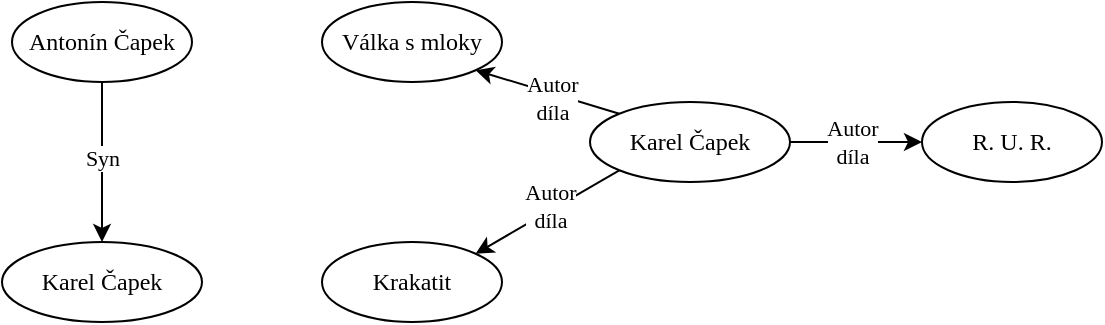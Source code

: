 <mxfile version="13.4.2" type="device"><diagram id="F8xF6jforhScpD-NTqAT" name="Page-1"><mxGraphModel dx="1422" dy="790" grid="1" gridSize="10" guides="1" tooltips="1" connect="1" arrows="1" fold="1" page="1" pageScale="1" pageWidth="827" pageHeight="1169" math="0" shadow="0" extFonts="CMU Sans Serif Roman^https://www.fontsquirrel.com/fonts/download/computer-modern"><root><mxCell id="0"/><mxCell id="1" parent="0"/><mxCell id="qtjqrWJ9Cp7q9van1VQO-15" style="edgeStyle=none;rounded=0;orthogonalLoop=1;jettySize=auto;html=1;entryX=0;entryY=0.5;entryDx=0;entryDy=0;exitX=1;exitY=0.5;exitDx=0;exitDy=0;fontFamily=CMU Sans Serif Roman;" edge="1" parent="1" source="qtjqrWJ9Cp7q9van1VQO-1" target="qtjqrWJ9Cp7q9van1VQO-14"><mxGeometry relative="1" as="geometry"><mxPoint x="510.0" y="159.66" as="sourcePoint"/><mxPoint x="580.0" y="160" as="targetPoint"/></mxGeometry></mxCell><mxCell id="qtjqrWJ9Cp7q9van1VQO-16" value="Autor&lt;br&gt;díla" style="edgeLabel;html=1;align=center;verticalAlign=middle;resizable=0;points=[];fontFamily=CMU Sans Serif Roman;" vertex="1" connectable="0" parent="qtjqrWJ9Cp7q9van1VQO-15"><mxGeometry x="0.313" relative="1" as="geometry"><mxPoint x="-12.41" as="offset"/></mxGeometry></mxCell><mxCell id="qtjqrWJ9Cp7q9van1VQO-1" value="Karel Čapek" style="ellipse;whiteSpace=wrap;html=1;fontFamily=CMU Sans Serif Roman;" vertex="1" parent="1"><mxGeometry x="424" y="140" width="100" height="40" as="geometry"/></mxCell><mxCell id="qtjqrWJ9Cp7q9van1VQO-14" value="R. U. R." style="ellipse;whiteSpace=wrap;html=1;fontFamily=CMU Sans Serif Roman;" vertex="1" parent="1"><mxGeometry x="590" y="140" width="90" height="40" as="geometry"/></mxCell><mxCell id="qtjqrWJ9Cp7q9van1VQO-17" value="Krakatit" style="ellipse;whiteSpace=wrap;html=1;fontFamily=CMU Sans Serif Roman;" vertex="1" parent="1"><mxGeometry x="290" y="210" width="90" height="40" as="geometry"/></mxCell><mxCell id="qtjqrWJ9Cp7q9van1VQO-18" style="edgeStyle=none;rounded=0;orthogonalLoop=1;jettySize=auto;html=1;exitX=0;exitY=1;exitDx=0;exitDy=0;entryX=1;entryY=0;entryDx=0;entryDy=0;fontFamily=CMU Sans Serif Roman;" edge="1" parent="1" source="qtjqrWJ9Cp7q9van1VQO-1" target="qtjqrWJ9Cp7q9van1VQO-17"><mxGeometry relative="1" as="geometry"><mxPoint x="460" y="200" as="sourcePoint"/><mxPoint x="475" y="270" as="targetPoint"/></mxGeometry></mxCell><mxCell id="qtjqrWJ9Cp7q9van1VQO-19" value="Autor&lt;br&gt;díla" style="edgeLabel;html=1;align=center;verticalAlign=middle;resizable=0;points=[];fontFamily=CMU Sans Serif Roman;" vertex="1" connectable="0" parent="qtjqrWJ9Cp7q9van1VQO-18"><mxGeometry x="0.313" relative="1" as="geometry"><mxPoint x="12.36" y="-9.27" as="offset"/></mxGeometry></mxCell><mxCell id="qtjqrWJ9Cp7q9van1VQO-20" value="Válka s mloky" style="ellipse;whiteSpace=wrap;html=1;fontFamily=CMU Sans Serif Roman;" vertex="1" parent="1"><mxGeometry x="290" y="90" width="90" height="40" as="geometry"/></mxCell><mxCell id="qtjqrWJ9Cp7q9van1VQO-21" style="edgeStyle=none;rounded=0;orthogonalLoop=1;jettySize=auto;html=1;exitX=0;exitY=0;exitDx=0;exitDy=0;entryX=1;entryY=1;entryDx=0;entryDy=0;fontFamily=CMU Sans Serif Roman;" edge="1" parent="1" source="qtjqrWJ9Cp7q9van1VQO-1" target="qtjqrWJ9Cp7q9van1VQO-20"><mxGeometry relative="1" as="geometry"><mxPoint x="350.0" y="187.32" as="sourcePoint"/><mxPoint x="267.7" y="250" as="targetPoint"/></mxGeometry></mxCell><mxCell id="qtjqrWJ9Cp7q9van1VQO-22" value="Autor&lt;br&gt;díla" style="edgeLabel;html=1;align=center;verticalAlign=middle;resizable=0;points=[];fontFamily=CMU Sans Serif Roman;" vertex="1" connectable="0" parent="qtjqrWJ9Cp7q9van1VQO-21"><mxGeometry x="0.313" relative="1" as="geometry"><mxPoint x="13.62" y="5.79" as="offset"/></mxGeometry></mxCell><mxCell id="qtjqrWJ9Cp7q9van1VQO-31" value="Karel Čapek" style="ellipse;whiteSpace=wrap;html=1;fontFamily=CMU Sans Serif Roman;" vertex="1" parent="1"><mxGeometry x="130" y="210" width="100" height="40" as="geometry"/></mxCell><mxCell id="qtjqrWJ9Cp7q9van1VQO-34" style="edgeStyle=none;rounded=0;orthogonalLoop=1;jettySize=auto;html=1;exitX=0.5;exitY=1;exitDx=0;exitDy=0;fontFamily=CMU Sans Serif Roman;entryX=0.5;entryY=0;entryDx=0;entryDy=0;" edge="1" parent="1" source="qtjqrWJ9Cp7q9van1VQO-36" target="qtjqrWJ9Cp7q9van1VQO-31"><mxGeometry relative="1" as="geometry"><mxPoint x="180" y="188" as="targetPoint"/></mxGeometry></mxCell><mxCell id="qtjqrWJ9Cp7q9van1VQO-35" value="Syn" style="edgeLabel;html=1;align=center;verticalAlign=middle;resizable=0;points=[];fontFamily=CMU Sans Serif Roman;" vertex="1" connectable="0" parent="qtjqrWJ9Cp7q9van1VQO-34"><mxGeometry x="-0.304" relative="1" as="geometry"><mxPoint y="10" as="offset"/></mxGeometry></mxCell><mxCell id="qtjqrWJ9Cp7q9van1VQO-36" value="Antonín Čapek" style="ellipse;whiteSpace=wrap;html=1;fontFamily=CMU Sans Serif Roman;" vertex="1" parent="1"><mxGeometry x="135" y="90" width="90" height="40" as="geometry"/></mxCell></root></mxGraphModel></diagram></mxfile>